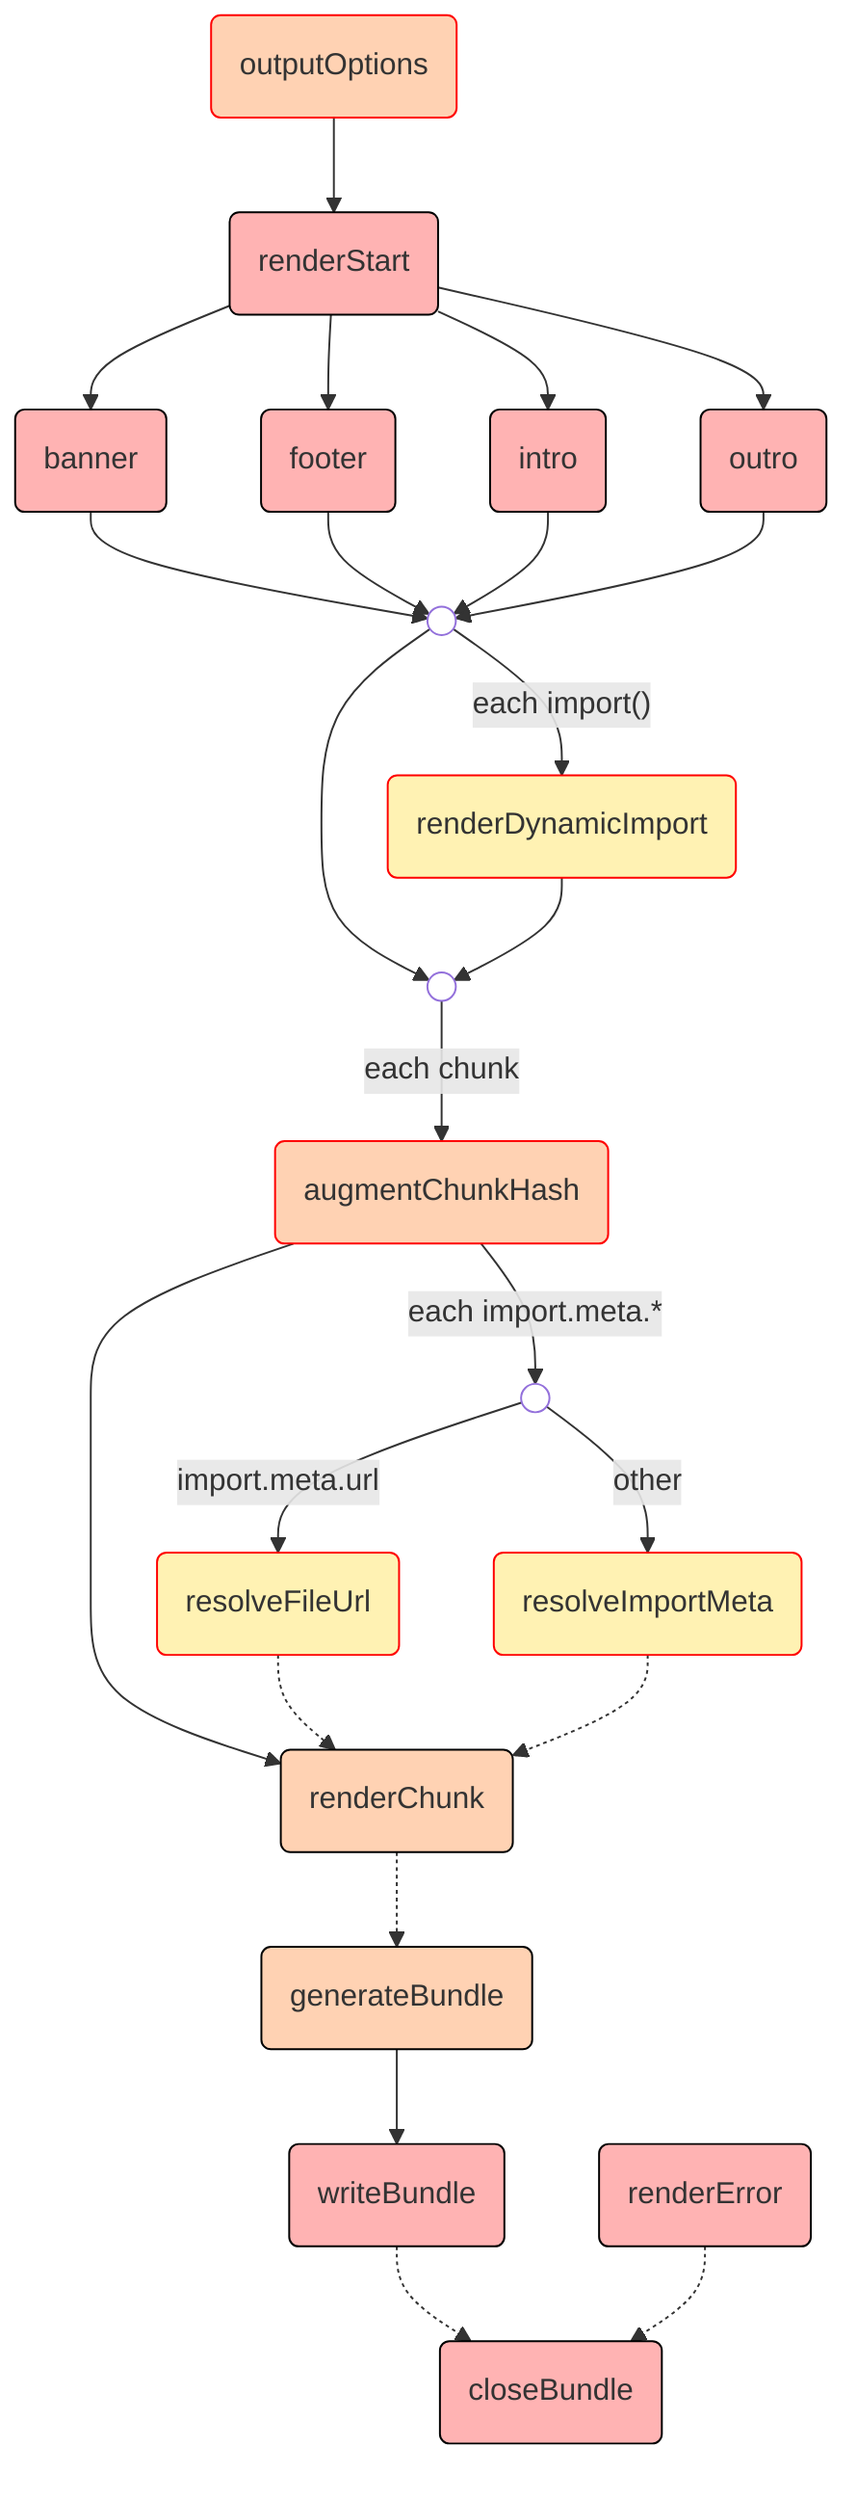 flowchart TB
    classDef default fill:#fff;
    classDef hook-parallel fill:#ffb3b3,stroke:#000;
    classDef hook-sequential fill:#ffd2b3,stroke:#000;
    classDef hook-first fill:#fff2b3,stroke:#000;
    classDef hook-sequential-sync fill:#ffd2b3,stroke:#f00;
    classDef hook-first-sync fill:#fff2b3,stroke:#f00;

    augmentchunkhash("augmentChunkHash"):::hook-sequential-sync
    click augmentchunkhash "/guide/en/#augmentchunkhash" _parent

	banner("banner"):::hook-parallel
	click banner "/guide/en/#banner" _parent

	closebundle("closeBundle"):::hook-parallel
	click closebundle "/guide/en/#closebundle" _parent

	footer("footer"):::hook-parallel
	click footer "/guide/en/#footer" _parent

	generatebundle("generateBundle"):::hook-sequential
	click generatebundle "/guide/en/#generatebundle" _parent

	intro("intro"):::hook-parallel
	click intro "/guide/en/#intro" _parent

	outputoptions("outputOptions"):::hook-sequential-sync
	click outputoptions "/guide/en/#outputoptions" _parent

	outro("outro"):::hook-parallel
	click outro "/guide/en/#outro" _parent

	renderchunk("renderChunk"):::hook-sequential
	click renderchunk "/guide/en/#renderchunk" _parent

	renderdynamicimport("renderDynamicImport"):::hook-first-sync
	click renderdynamicimport "/guide/en/#renderdynamicimport" _parent

	rendererror("renderError"):::hook-parallel
	click rendererror "/guide/en/#rendererror" _parent

	renderstart("renderStart"):::hook-parallel
	click renderstart "/guide/en/#renderstart" _parent

	resolvefileurl("resolveFileUrl"):::hook-first-sync
	click resolvefileurl "/guide/en/#resolvefileurl" _parent

	resolveimportmeta("resolveImportMeta"):::hook-first-sync
	click resolveimportmeta "/guide/en/#resolveimportmeta" _parent

	writebundle("writeBundle"):::hook-parallel
	click writebundle "/guide/en/#writebundle" _parent


	outputoptions
	--> renderstart
	--> banner & footer & intro & outro
	--> beforerenderdynamicimport(( ))
	--> beforeaugmentchunkhash(( ))
	--> |each chunk|augmentchunkhash
	--> renderchunk
	.-> generatebundle
	--> writebundle
	.-> closebundle

    beforerenderdynamicimport
    --> |"each import()"|renderdynamicimport
    --> beforeaugmentchunkhash

	augmentchunkhash
	--> |each import.meta.*|beforeimportmeta(( ))
	--> |import.meta.url|resolvefileurl
	.-> renderchunk

	beforeimportmeta
	--> |other|resolveimportmeta
	.-> renderchunk

	rendererror
	.-> closebundle